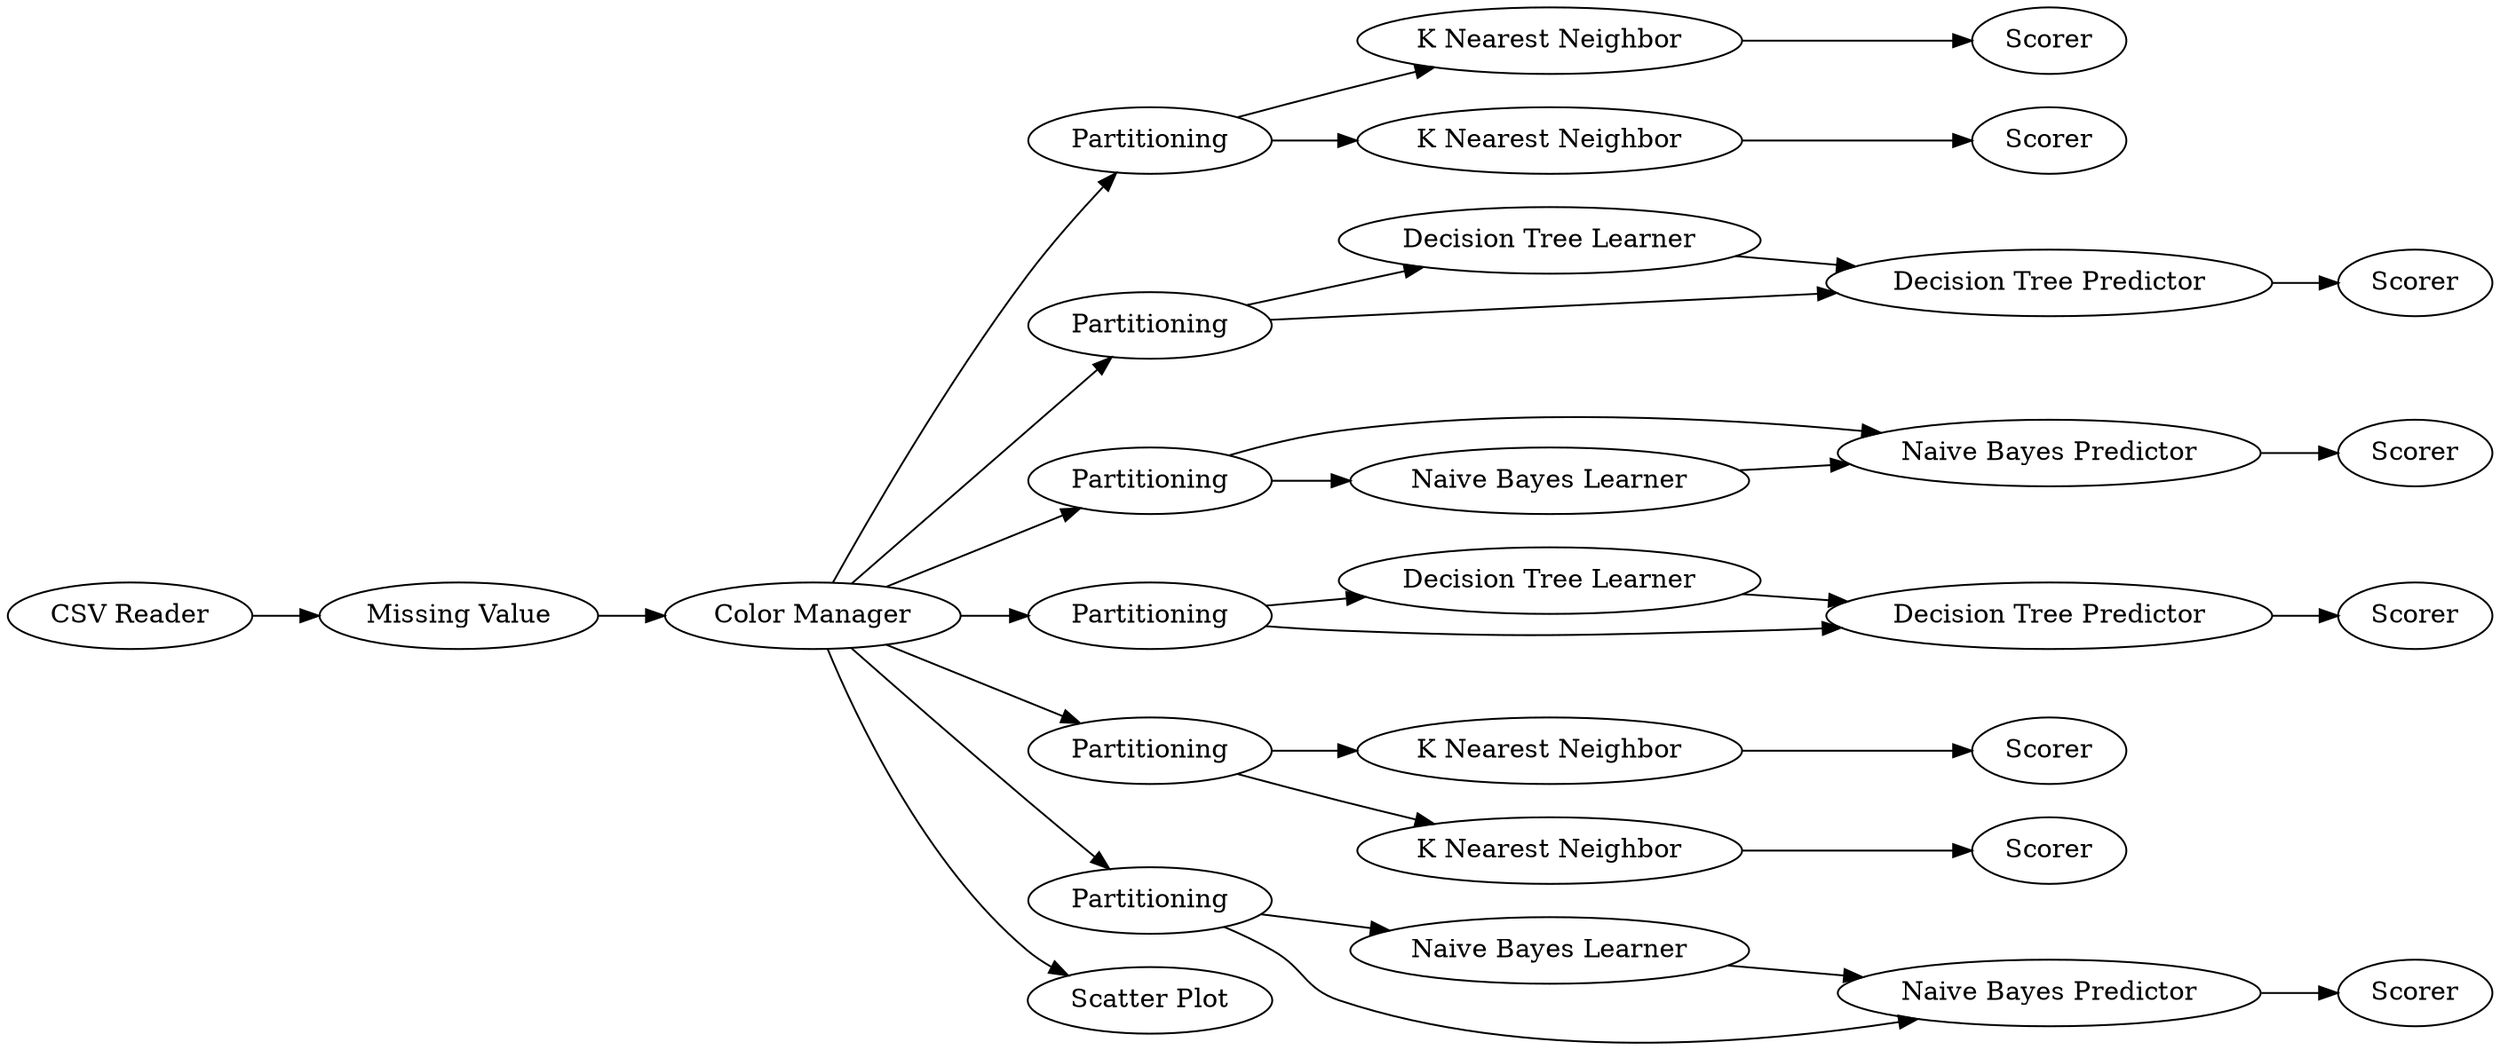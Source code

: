 digraph {
	"-8347014908783780433_13" [label="Decision Tree Learner"]
	"-8347014908783780433_19" [label="K Nearest Neighbor"]
	"-8347014908783780433_23" [label=Scorer]
	"-8347014908783780433_17" [label=Partitioning]
	"-8347014908783780433_11" [label="Decision Tree Learner"]
	"-8347014908783780433_1" [label="CSV Reader"]
	"-8347014908783780433_12" [label="Decision Tree Predictor"]
	"-8347014908783780433_31" [label="Naive Bayes Learner"]
	"-8347014908783780433_32" [label="Naive Bayes Predictor"]
	"-8347014908783780433_10" [label=Scorer]
	"-8347014908783780433_33" [label=Scorer]
	"-8347014908783780433_14" [label="Decision Tree Predictor"]
	"-8347014908783780433_21" [label="K Nearest Neighbor"]
	"-8347014908783780433_22" [label=Scorer]
	"-8347014908783780433_15" [label=Scorer]
	"-8347014908783780433_5" [label=Partitioning]
	"-8347014908783780433_30" [label=Scorer]
	"-8347014908783780433_29" [label="Naive Bayes Predictor"]
	"-8347014908783780433_18" [label="K Nearest Neighbor"]
	"-8347014908783780433_28" [label="Naive Bayes Learner"]
	"-8347014908783780433_26" [label=Partitioning]
	"-8347014908783780433_4" [label=Partitioning]
	"-8347014908783780433_16" [label=Partitioning]
	"-8347014908783780433_6" [label="Color Manager"]
	"-8347014908783780433_27" [label=Partitioning]
	"-8347014908783780433_9" [label="Scatter Plot"]
	"-8347014908783780433_20" [label="K Nearest Neighbor"]
	"-8347014908783780433_25" [label=Scorer]
	"-8347014908783780433_3" [label="Missing Value"]
	"-8347014908783780433_24" [label=Scorer]
	"-8347014908783780433_19" -> "-8347014908783780433_23"
	"-8347014908783780433_6" -> "-8347014908783780433_27"
	"-8347014908783780433_6" -> "-8347014908783780433_17"
	"-8347014908783780433_20" -> "-8347014908783780433_24"
	"-8347014908783780433_27" -> "-8347014908783780433_32"
	"-8347014908783780433_27" -> "-8347014908783780433_31"
	"-8347014908783780433_16" -> "-8347014908783780433_19"
	"-8347014908783780433_31" -> "-8347014908783780433_32"
	"-8347014908783780433_4" -> "-8347014908783780433_11"
	"-8347014908783780433_5" -> "-8347014908783780433_14"
	"-8347014908783780433_6" -> "-8347014908783780433_9"
	"-8347014908783780433_13" -> "-8347014908783780433_14"
	"-8347014908783780433_32" -> "-8347014908783780433_33"
	"-8347014908783780433_17" -> "-8347014908783780433_20"
	"-8347014908783780433_6" -> "-8347014908783780433_16"
	"-8347014908783780433_6" -> "-8347014908783780433_4"
	"-8347014908783780433_12" -> "-8347014908783780433_10"
	"-8347014908783780433_11" -> "-8347014908783780433_12"
	"-8347014908783780433_17" -> "-8347014908783780433_21"
	"-8347014908783780433_14" -> "-8347014908783780433_15"
	"-8347014908783780433_21" -> "-8347014908783780433_25"
	"-8347014908783780433_6" -> "-8347014908783780433_5"
	"-8347014908783780433_18" -> "-8347014908783780433_22"
	"-8347014908783780433_26" -> "-8347014908783780433_28"
	"-8347014908783780433_5" -> "-8347014908783780433_13"
	"-8347014908783780433_4" -> "-8347014908783780433_12"
	"-8347014908783780433_1" -> "-8347014908783780433_3"
	"-8347014908783780433_3" -> "-8347014908783780433_6"
	"-8347014908783780433_6" -> "-8347014908783780433_26"
	"-8347014908783780433_16" -> "-8347014908783780433_18"
	"-8347014908783780433_26" -> "-8347014908783780433_29"
	"-8347014908783780433_28" -> "-8347014908783780433_29"
	"-8347014908783780433_29" -> "-8347014908783780433_30"
	rankdir=LR
}
